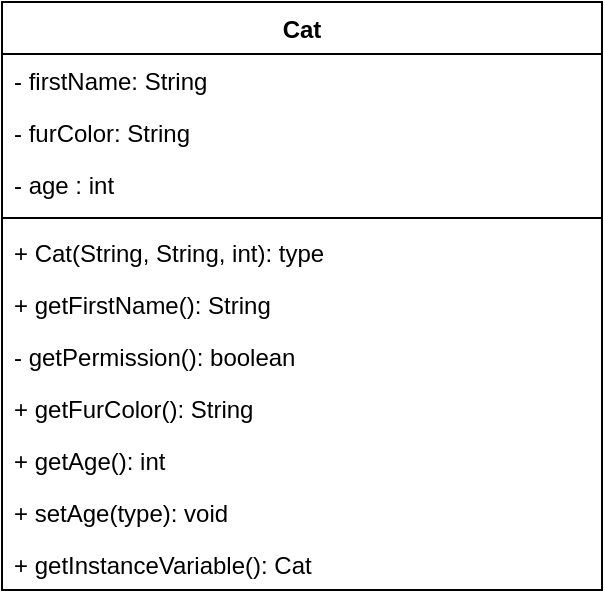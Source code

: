 <mxfile>
    <diagram id="hRT_k8z4fI0MmmZBzBQ3" name="Cat">
        <mxGraphModel dx="628" dy="537" grid="1" gridSize="10" guides="1" tooltips="1" connect="1" arrows="1" fold="1" page="1" pageScale="1" pageWidth="827" pageHeight="1169" math="0" shadow="0">
            <root>
                <mxCell id="0"/>
                <mxCell id="1" parent="0"/>
                <mxCell id="2" value="Cat" style="swimlane;fontStyle=1;align=center;verticalAlign=top;childLayout=stackLayout;horizontal=1;startSize=26;horizontalStack=0;resizeParent=1;resizeParentMax=0;resizeLast=0;collapsible=1;marginBottom=0;" vertex="1" parent="1">
                    <mxGeometry x="150" y="90" width="300" height="294" as="geometry"/>
                </mxCell>
                <mxCell id="6" value="- firstName: String" style="text;strokeColor=none;fillColor=none;align=left;verticalAlign=top;spacingLeft=4;spacingRight=4;overflow=hidden;rotatable=0;points=[[0,0.5],[1,0.5]];portConstraint=eastwest;" vertex="1" parent="2">
                    <mxGeometry y="26" width="300" height="26" as="geometry"/>
                </mxCell>
                <mxCell id="12" value="- furColor: String" style="text;strokeColor=none;fillColor=none;align=left;verticalAlign=top;spacingLeft=4;spacingRight=4;overflow=hidden;rotatable=0;points=[[0,0.5],[1,0.5]];portConstraint=eastwest;" vertex="1" parent="2">
                    <mxGeometry y="52" width="300" height="26" as="geometry"/>
                </mxCell>
                <mxCell id="3" value="- age : int" style="text;strokeColor=none;fillColor=none;align=left;verticalAlign=top;spacingLeft=4;spacingRight=4;overflow=hidden;rotatable=0;points=[[0,0.5],[1,0.5]];portConstraint=eastwest;" vertex="1" parent="2">
                    <mxGeometry y="78" width="300" height="26" as="geometry"/>
                </mxCell>
                <mxCell id="4" value="" style="line;strokeWidth=1;fillColor=none;align=left;verticalAlign=middle;spacingTop=-1;spacingLeft=3;spacingRight=3;rotatable=0;labelPosition=right;points=[];portConstraint=eastwest;strokeColor=inherit;" vertex="1" parent="2">
                    <mxGeometry y="104" width="300" height="8" as="geometry"/>
                </mxCell>
                <mxCell id="5" value="+ Cat(String, String, int): type" style="text;strokeColor=none;fillColor=none;align=left;verticalAlign=top;spacingLeft=4;spacingRight=4;overflow=hidden;rotatable=0;points=[[0,0.5],[1,0.5]];portConstraint=eastwest;" vertex="1" parent="2">
                    <mxGeometry y="112" width="300" height="26" as="geometry"/>
                </mxCell>
                <mxCell id="8" value="+ getFirstName(): String" style="text;strokeColor=none;fillColor=none;align=left;verticalAlign=top;spacingLeft=4;spacingRight=4;overflow=hidden;rotatable=0;points=[[0,0.5],[1,0.5]];portConstraint=eastwest;" vertex="1" parent="2">
                    <mxGeometry y="138" width="300" height="26" as="geometry"/>
                </mxCell>
                <mxCell id="9" value="- getPermission(): boolean" style="text;strokeColor=none;fillColor=none;align=left;verticalAlign=top;spacingLeft=4;spacingRight=4;overflow=hidden;rotatable=0;points=[[0,0.5],[1,0.5]];portConstraint=eastwest;" vertex="1" parent="2">
                    <mxGeometry y="164" width="300" height="26" as="geometry"/>
                </mxCell>
                <mxCell id="11" value="+ getFurColor(): String" style="text;strokeColor=none;fillColor=none;align=left;verticalAlign=top;spacingLeft=4;spacingRight=4;overflow=hidden;rotatable=0;points=[[0,0.5],[1,0.5]];portConstraint=eastwest;" vertex="1" parent="2">
                    <mxGeometry y="190" width="300" height="26" as="geometry"/>
                </mxCell>
                <mxCell id="13" value="+ getAge(): int" style="text;strokeColor=none;fillColor=none;align=left;verticalAlign=top;spacingLeft=4;spacingRight=4;overflow=hidden;rotatable=0;points=[[0,0.5],[1,0.5]];portConstraint=eastwest;" vertex="1" parent="2">
                    <mxGeometry y="216" width="300" height="26" as="geometry"/>
                </mxCell>
                <mxCell id="14" value="+ setAge(type): void" style="text;strokeColor=none;fillColor=none;align=left;verticalAlign=top;spacingLeft=4;spacingRight=4;overflow=hidden;rotatable=0;points=[[0,0.5],[1,0.5]];portConstraint=eastwest;" vertex="1" parent="2">
                    <mxGeometry y="242" width="300" height="26" as="geometry"/>
                </mxCell>
                <mxCell id="15" value="+ getInstanceVariable(): Cat" style="text;strokeColor=none;fillColor=none;align=left;verticalAlign=top;spacingLeft=4;spacingRight=4;overflow=hidden;rotatable=0;points=[[0,0.5],[1,0.5]];portConstraint=eastwest;" vertex="1" parent="2">
                    <mxGeometry y="268" width="300" height="26" as="geometry"/>
                </mxCell>
            </root>
        </mxGraphModel>
    </diagram>
    <diagram name="App - Cat" id="q38TZxkuHgIWiCPKLgzs">
        <mxGraphModel dx="628" dy="537" grid="1" gridSize="10" guides="1" tooltips="1" connect="1" arrows="1" fold="1" page="1" pageScale="1" pageWidth="827" pageHeight="1169" math="0" shadow="0">
            <root>
                <mxCell id="5avoadOySHUqAjYkOSw4-0"/>
                <mxCell id="5avoadOySHUqAjYkOSw4-1" parent="5avoadOySHUqAjYkOSw4-0"/>
                <mxCell id="5avoadOySHUqAjYkOSw4-2" value="Cat" style="swimlane;fontStyle=1;align=center;verticalAlign=top;childLayout=stackLayout;horizontal=1;startSize=26;horizontalStack=0;resizeParent=1;resizeParentMax=0;resizeLast=0;collapsible=1;marginBottom=0;" vertex="1" parent="5avoadOySHUqAjYkOSw4-1">
                    <mxGeometry x="380" y="140" width="300" height="294" as="geometry"/>
                </mxCell>
                <mxCell id="5avoadOySHUqAjYkOSw4-3" value="- firstName: String" style="text;strokeColor=none;fillColor=none;align=left;verticalAlign=top;spacingLeft=4;spacingRight=4;overflow=hidden;rotatable=0;points=[[0,0.5],[1,0.5]];portConstraint=eastwest;" vertex="1" parent="5avoadOySHUqAjYkOSw4-2">
                    <mxGeometry y="26" width="300" height="26" as="geometry"/>
                </mxCell>
                <mxCell id="5avoadOySHUqAjYkOSw4-4" value="- furColor: String" style="text;strokeColor=none;fillColor=none;align=left;verticalAlign=top;spacingLeft=4;spacingRight=4;overflow=hidden;rotatable=0;points=[[0,0.5],[1,0.5]];portConstraint=eastwest;" vertex="1" parent="5avoadOySHUqAjYkOSw4-2">
                    <mxGeometry y="52" width="300" height="26" as="geometry"/>
                </mxCell>
                <mxCell id="5avoadOySHUqAjYkOSw4-5" value="- age : int" style="text;strokeColor=none;fillColor=none;align=left;verticalAlign=top;spacingLeft=4;spacingRight=4;overflow=hidden;rotatable=0;points=[[0,0.5],[1,0.5]];portConstraint=eastwest;" vertex="1" parent="5avoadOySHUqAjYkOSw4-2">
                    <mxGeometry y="78" width="300" height="26" as="geometry"/>
                </mxCell>
                <mxCell id="5avoadOySHUqAjYkOSw4-6" value="" style="line;strokeWidth=1;fillColor=none;align=left;verticalAlign=middle;spacingTop=-1;spacingLeft=3;spacingRight=3;rotatable=0;labelPosition=right;points=[];portConstraint=eastwest;strokeColor=inherit;" vertex="1" parent="5avoadOySHUqAjYkOSw4-2">
                    <mxGeometry y="104" width="300" height="8" as="geometry"/>
                </mxCell>
                <mxCell id="5avoadOySHUqAjYkOSw4-7" value="+ Cat(String, String, int): type" style="text;strokeColor=none;fillColor=none;align=left;verticalAlign=top;spacingLeft=4;spacingRight=4;overflow=hidden;rotatable=0;points=[[0,0.5],[1,0.5]];portConstraint=eastwest;" vertex="1" parent="5avoadOySHUqAjYkOSw4-2">
                    <mxGeometry y="112" width="300" height="26" as="geometry"/>
                </mxCell>
                <mxCell id="5avoadOySHUqAjYkOSw4-8" value="+ getFirstName(): String" style="text;strokeColor=none;fillColor=none;align=left;verticalAlign=top;spacingLeft=4;spacingRight=4;overflow=hidden;rotatable=0;points=[[0,0.5],[1,0.5]];portConstraint=eastwest;" vertex="1" parent="5avoadOySHUqAjYkOSw4-2">
                    <mxGeometry y="138" width="300" height="26" as="geometry"/>
                </mxCell>
                <mxCell id="5avoadOySHUqAjYkOSw4-9" value="- getPermission(): boolean" style="text;strokeColor=none;fillColor=none;align=left;verticalAlign=top;spacingLeft=4;spacingRight=4;overflow=hidden;rotatable=0;points=[[0,0.5],[1,0.5]];portConstraint=eastwest;" vertex="1" parent="5avoadOySHUqAjYkOSw4-2">
                    <mxGeometry y="164" width="300" height="26" as="geometry"/>
                </mxCell>
                <mxCell id="5avoadOySHUqAjYkOSw4-10" value="+ getFurColor(): String" style="text;strokeColor=none;fillColor=none;align=left;verticalAlign=top;spacingLeft=4;spacingRight=4;overflow=hidden;rotatable=0;points=[[0,0.5],[1,0.5]];portConstraint=eastwest;" vertex="1" parent="5avoadOySHUqAjYkOSw4-2">
                    <mxGeometry y="190" width="300" height="26" as="geometry"/>
                </mxCell>
                <mxCell id="5avoadOySHUqAjYkOSw4-11" value="+ getAge(): int" style="text;strokeColor=none;fillColor=none;align=left;verticalAlign=top;spacingLeft=4;spacingRight=4;overflow=hidden;rotatable=0;points=[[0,0.5],[1,0.5]];portConstraint=eastwest;" vertex="1" parent="5avoadOySHUqAjYkOSw4-2">
                    <mxGeometry y="216" width="300" height="26" as="geometry"/>
                </mxCell>
                <mxCell id="5avoadOySHUqAjYkOSw4-12" value="+ setAge(type): void" style="text;strokeColor=none;fillColor=none;align=left;verticalAlign=top;spacingLeft=4;spacingRight=4;overflow=hidden;rotatable=0;points=[[0,0.5],[1,0.5]];portConstraint=eastwest;" vertex="1" parent="5avoadOySHUqAjYkOSw4-2">
                    <mxGeometry y="242" width="300" height="26" as="geometry"/>
                </mxCell>
                <mxCell id="5avoadOySHUqAjYkOSw4-13" value="+ getInstanceVariable(): Cat" style="text;strokeColor=none;fillColor=none;align=left;verticalAlign=top;spacingLeft=4;spacingRight=4;overflow=hidden;rotatable=0;points=[[0,0.5],[1,0.5]];portConstraint=eastwest;" vertex="1" parent="5avoadOySHUqAjYkOSw4-2">
                    <mxGeometry y="268" width="300" height="26" as="geometry"/>
                </mxCell>
                <mxCell id="GP3PPr8pQmtMefCmOSR--0" value="App" style="swimlane;fontStyle=1;align=center;verticalAlign=top;childLayout=stackLayout;horizontal=1;startSize=26;horizontalStack=0;resizeParent=1;resizeParentMax=0;resizeLast=0;collapsible=1;marginBottom=0;" vertex="1" parent="5avoadOySHUqAjYkOSw4-1">
                    <mxGeometry x="50" y="140" width="160" height="86" as="geometry"/>
                </mxCell>
                <mxCell id="GP3PPr8pQmtMefCmOSR--2" value="" style="line;strokeWidth=1;fillColor=none;align=left;verticalAlign=middle;spacingTop=-1;spacingLeft=3;spacingRight=3;rotatable=0;labelPosition=right;points=[];portConstraint=eastwest;strokeColor=inherit;" vertex="1" parent="GP3PPr8pQmtMefCmOSR--0">
                    <mxGeometry y="26" width="160" height="8" as="geometry"/>
                </mxCell>
                <mxCell id="GP3PPr8pQmtMefCmOSR--3" value="+ main(String[]): void" style="text;strokeColor=none;fillColor=none;align=left;verticalAlign=top;spacingLeft=4;spacingRight=4;overflow=hidden;rotatable=0;points=[[0,0.5],[1,0.5]];portConstraint=eastwest;fontStyle=4" vertex="1" parent="GP3PPr8pQmtMefCmOSR--0">
                    <mxGeometry y="34" width="160" height="26" as="geometry"/>
                </mxCell>
                <mxCell id="GP3PPr8pQmtMefCmOSR--4" value="+ output(String): void" style="text;strokeColor=none;fillColor=none;align=left;verticalAlign=top;spacingLeft=4;spacingRight=4;overflow=hidden;rotatable=0;points=[[0,0.5],[1,0.5]];portConstraint=eastwest;fontStyle=4" vertex="1" parent="GP3PPr8pQmtMefCmOSR--0">
                    <mxGeometry y="60" width="160" height="26" as="geometry"/>
                </mxCell>
                <mxCell id="GP3PPr8pQmtMefCmOSR--5" value="" style="endArrow=open;endFill=1;endSize=12;html=1;exitX=1;exitY=0.5;exitDx=0;exitDy=0;entryX=0.005;entryY=0.808;entryDx=0;entryDy=0;entryPerimeter=0;" edge="1" parent="5avoadOySHUqAjYkOSw4-1" source="GP3PPr8pQmtMefCmOSR--3" target="5avoadOySHUqAjYkOSw4-3">
                    <mxGeometry width="160" relative="1" as="geometry">
                        <mxPoint x="220" y="190" as="sourcePoint"/>
                        <mxPoint x="380" y="190" as="targetPoint"/>
                    </mxGeometry>
                </mxCell>
            </root>
        </mxGraphModel>
    </diagram>
</mxfile>
